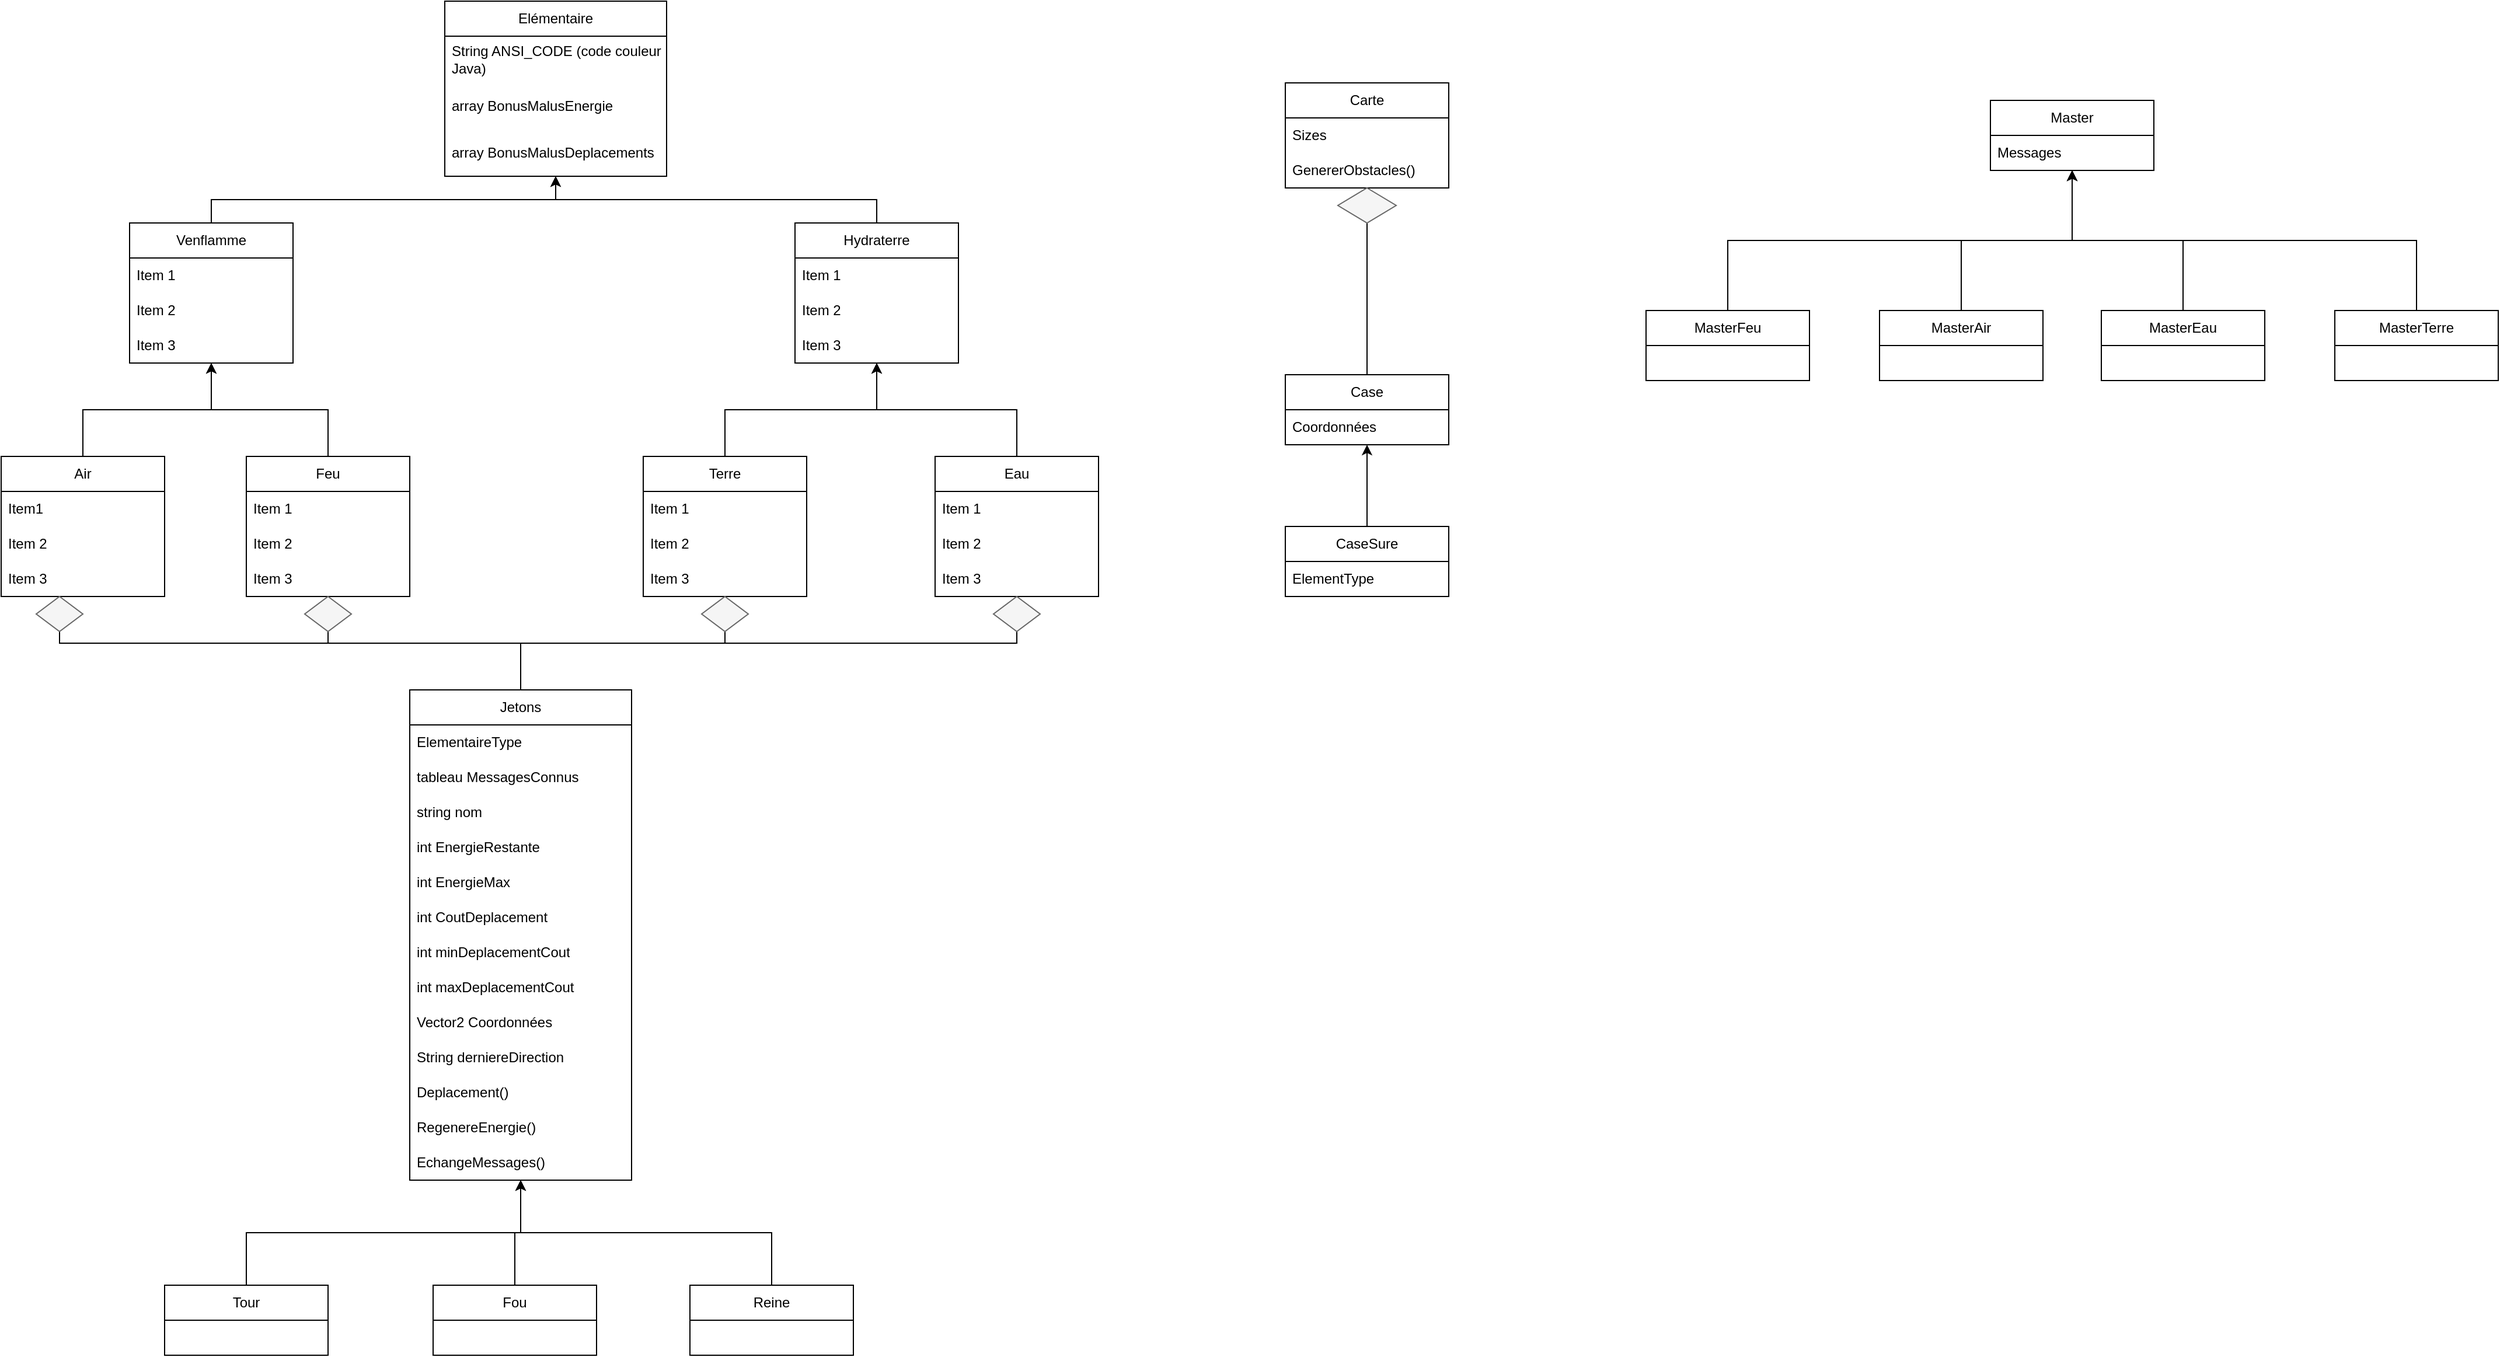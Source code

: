 <mxfile version="21.6.8" type="device" pages="2">
  <diagram name="Idées" id="6Bw6D-hlU_EkfriqBSDI">
    <mxGraphModel dx="2062" dy="731" grid="1" gridSize="10" guides="1" tooltips="1" connect="1" arrows="1" fold="1" page="1" pageScale="1" pageWidth="827" pageHeight="1169" math="0" shadow="0">
      <root>
        <mxCell id="0" />
        <mxCell id="1" parent="0" />
        <mxCell id="VKBqpCTffLv_e_p2fzaM-1" value="Elémentaire" style="swimlane;fontStyle=0;childLayout=stackLayout;horizontal=1;startSize=30;horizontalStack=0;resizeParent=1;resizeParentMax=0;resizeLast=0;collapsible=1;marginBottom=0;whiteSpace=wrap;html=1;" parent="1" vertex="1">
          <mxGeometry x="330" y="140" width="190" height="150" as="geometry" />
        </mxCell>
        <mxCell id="VKBqpCTffLv_e_p2fzaM-2" value="String ANSI_CODE (code couleur Java)" style="text;strokeColor=none;fillColor=none;align=left;verticalAlign=middle;spacingLeft=4;spacingRight=4;overflow=hidden;points=[[0,0.5],[1,0.5]];portConstraint=eastwest;rotatable=0;whiteSpace=wrap;html=1;" parent="VKBqpCTffLv_e_p2fzaM-1" vertex="1">
          <mxGeometry y="30" width="190" height="40" as="geometry" />
        </mxCell>
        <mxCell id="VKBqpCTffLv_e_p2fzaM-3" value="array BonusMalusEnergie" style="text;strokeColor=none;fillColor=none;align=left;verticalAlign=middle;spacingLeft=4;spacingRight=4;overflow=hidden;points=[[0,0.5],[1,0.5]];portConstraint=eastwest;rotatable=0;whiteSpace=wrap;html=1;" parent="VKBqpCTffLv_e_p2fzaM-1" vertex="1">
          <mxGeometry y="70" width="190" height="40" as="geometry" />
        </mxCell>
        <mxCell id="z6BsYF6sPDHCzN95Sw7b-46" value="array BonusMalusDeplacements" style="text;strokeColor=none;fillColor=none;align=left;verticalAlign=middle;spacingLeft=4;spacingRight=4;overflow=hidden;points=[[0,0.5],[1,0.5]];portConstraint=eastwest;rotatable=0;whiteSpace=wrap;html=1;" parent="VKBqpCTffLv_e_p2fzaM-1" vertex="1">
          <mxGeometry y="110" width="190" height="40" as="geometry" />
        </mxCell>
        <mxCell id="VKBqpCTffLv_e_p2fzaM-33" style="edgeStyle=orthogonalEdgeStyle;rounded=0;orthogonalLoop=1;jettySize=auto;html=1;exitX=0.5;exitY=0;exitDx=0;exitDy=0;" parent="1" source="VKBqpCTffLv_e_p2fzaM-5" target="VKBqpCTffLv_e_p2fzaM-1" edge="1">
          <mxGeometry relative="1" as="geometry" />
        </mxCell>
        <mxCell id="VKBqpCTffLv_e_p2fzaM-5" value="Venflamme" style="swimlane;fontStyle=0;childLayout=stackLayout;horizontal=1;startSize=30;horizontalStack=0;resizeParent=1;resizeParentMax=0;resizeLast=0;collapsible=1;marginBottom=0;whiteSpace=wrap;html=1;" parent="1" vertex="1">
          <mxGeometry x="60" y="330" width="140" height="120" as="geometry" />
        </mxCell>
        <mxCell id="VKBqpCTffLv_e_p2fzaM-6" value="Item 1" style="text;strokeColor=none;fillColor=none;align=left;verticalAlign=middle;spacingLeft=4;spacingRight=4;overflow=hidden;points=[[0,0.5],[1,0.5]];portConstraint=eastwest;rotatable=0;whiteSpace=wrap;html=1;" parent="VKBqpCTffLv_e_p2fzaM-5" vertex="1">
          <mxGeometry y="30" width="140" height="30" as="geometry" />
        </mxCell>
        <mxCell id="VKBqpCTffLv_e_p2fzaM-7" value="Item 2" style="text;strokeColor=none;fillColor=none;align=left;verticalAlign=middle;spacingLeft=4;spacingRight=4;overflow=hidden;points=[[0,0.5],[1,0.5]];portConstraint=eastwest;rotatable=0;whiteSpace=wrap;html=1;" parent="VKBqpCTffLv_e_p2fzaM-5" vertex="1">
          <mxGeometry y="60" width="140" height="30" as="geometry" />
        </mxCell>
        <mxCell id="VKBqpCTffLv_e_p2fzaM-8" value="Item 3" style="text;strokeColor=none;fillColor=none;align=left;verticalAlign=middle;spacingLeft=4;spacingRight=4;overflow=hidden;points=[[0,0.5],[1,0.5]];portConstraint=eastwest;rotatable=0;whiteSpace=wrap;html=1;" parent="VKBqpCTffLv_e_p2fzaM-5" vertex="1">
          <mxGeometry y="90" width="140" height="30" as="geometry" />
        </mxCell>
        <mxCell id="VKBqpCTffLv_e_p2fzaM-34" style="edgeStyle=orthogonalEdgeStyle;rounded=0;orthogonalLoop=1;jettySize=auto;html=1;exitX=0.5;exitY=0;exitDx=0;exitDy=0;" parent="1" source="VKBqpCTffLv_e_p2fzaM-9" target="VKBqpCTffLv_e_p2fzaM-1" edge="1">
          <mxGeometry relative="1" as="geometry" />
        </mxCell>
        <mxCell id="VKBqpCTffLv_e_p2fzaM-9" value="Hydraterre" style="swimlane;fontStyle=0;childLayout=stackLayout;horizontal=1;startSize=30;horizontalStack=0;resizeParent=1;resizeParentMax=0;resizeLast=0;collapsible=1;marginBottom=0;whiteSpace=wrap;html=1;" parent="1" vertex="1">
          <mxGeometry x="630" y="330" width="140" height="120" as="geometry" />
        </mxCell>
        <mxCell id="VKBqpCTffLv_e_p2fzaM-10" value="Item 1" style="text;strokeColor=none;fillColor=none;align=left;verticalAlign=middle;spacingLeft=4;spacingRight=4;overflow=hidden;points=[[0,0.5],[1,0.5]];portConstraint=eastwest;rotatable=0;whiteSpace=wrap;html=1;" parent="VKBqpCTffLv_e_p2fzaM-9" vertex="1">
          <mxGeometry y="30" width="140" height="30" as="geometry" />
        </mxCell>
        <mxCell id="VKBqpCTffLv_e_p2fzaM-11" value="Item 2" style="text;strokeColor=none;fillColor=none;align=left;verticalAlign=middle;spacingLeft=4;spacingRight=4;overflow=hidden;points=[[0,0.5],[1,0.5]];portConstraint=eastwest;rotatable=0;whiteSpace=wrap;html=1;" parent="VKBqpCTffLv_e_p2fzaM-9" vertex="1">
          <mxGeometry y="60" width="140" height="30" as="geometry" />
        </mxCell>
        <mxCell id="VKBqpCTffLv_e_p2fzaM-12" value="Item 3" style="text;strokeColor=none;fillColor=none;align=left;verticalAlign=middle;spacingLeft=4;spacingRight=4;overflow=hidden;points=[[0,0.5],[1,0.5]];portConstraint=eastwest;rotatable=0;whiteSpace=wrap;html=1;" parent="VKBqpCTffLv_e_p2fzaM-9" vertex="1">
          <mxGeometry y="90" width="140" height="30" as="geometry" />
        </mxCell>
        <mxCell id="VKBqpCTffLv_e_p2fzaM-32" style="edgeStyle=orthogonalEdgeStyle;rounded=0;orthogonalLoop=1;jettySize=auto;html=1;exitX=0.5;exitY=0;exitDx=0;exitDy=0;" parent="1" source="VKBqpCTffLv_e_p2fzaM-13" target="VKBqpCTffLv_e_p2fzaM-5" edge="1">
          <mxGeometry relative="1" as="geometry" />
        </mxCell>
        <mxCell id="VKBqpCTffLv_e_p2fzaM-13" value="Air" style="swimlane;fontStyle=0;childLayout=stackLayout;horizontal=1;startSize=30;horizontalStack=0;resizeParent=1;resizeParentMax=0;resizeLast=0;collapsible=1;marginBottom=0;whiteSpace=wrap;html=1;" parent="1" vertex="1">
          <mxGeometry x="-50" y="530" width="140" height="120" as="geometry" />
        </mxCell>
        <mxCell id="VKBqpCTffLv_e_p2fzaM-14" value="Item1" style="text;strokeColor=none;fillColor=none;align=left;verticalAlign=middle;spacingLeft=4;spacingRight=4;overflow=hidden;points=[[0,0.5],[1,0.5]];portConstraint=eastwest;rotatable=0;whiteSpace=wrap;html=1;" parent="VKBqpCTffLv_e_p2fzaM-13" vertex="1">
          <mxGeometry y="30" width="140" height="30" as="geometry" />
        </mxCell>
        <mxCell id="VKBqpCTffLv_e_p2fzaM-15" value="Item 2" style="text;strokeColor=none;fillColor=none;align=left;verticalAlign=middle;spacingLeft=4;spacingRight=4;overflow=hidden;points=[[0,0.5],[1,0.5]];portConstraint=eastwest;rotatable=0;whiteSpace=wrap;html=1;" parent="VKBqpCTffLv_e_p2fzaM-13" vertex="1">
          <mxGeometry y="60" width="140" height="30" as="geometry" />
        </mxCell>
        <mxCell id="VKBqpCTffLv_e_p2fzaM-16" value="Item 3" style="text;strokeColor=none;fillColor=none;align=left;verticalAlign=middle;spacingLeft=4;spacingRight=4;overflow=hidden;points=[[0,0.5],[1,0.5]];portConstraint=eastwest;rotatable=0;whiteSpace=wrap;html=1;" parent="VKBqpCTffLv_e_p2fzaM-13" vertex="1">
          <mxGeometry y="90" width="140" height="30" as="geometry" />
        </mxCell>
        <mxCell id="VKBqpCTffLv_e_p2fzaM-31" style="edgeStyle=orthogonalEdgeStyle;rounded=0;orthogonalLoop=1;jettySize=auto;html=1;exitX=0.5;exitY=0;exitDx=0;exitDy=0;" parent="1" source="VKBqpCTffLv_e_p2fzaM-17" target="VKBqpCTffLv_e_p2fzaM-5" edge="1">
          <mxGeometry relative="1" as="geometry" />
        </mxCell>
        <mxCell id="VKBqpCTffLv_e_p2fzaM-17" value="Feu" style="swimlane;fontStyle=0;childLayout=stackLayout;horizontal=1;startSize=30;horizontalStack=0;resizeParent=1;resizeParentMax=0;resizeLast=0;collapsible=1;marginBottom=0;whiteSpace=wrap;html=1;" parent="1" vertex="1">
          <mxGeometry x="160" y="530" width="140" height="120" as="geometry" />
        </mxCell>
        <mxCell id="VKBqpCTffLv_e_p2fzaM-18" value="Item 1" style="text;strokeColor=none;fillColor=none;align=left;verticalAlign=middle;spacingLeft=4;spacingRight=4;overflow=hidden;points=[[0,0.5],[1,0.5]];portConstraint=eastwest;rotatable=0;whiteSpace=wrap;html=1;" parent="VKBqpCTffLv_e_p2fzaM-17" vertex="1">
          <mxGeometry y="30" width="140" height="30" as="geometry" />
        </mxCell>
        <mxCell id="VKBqpCTffLv_e_p2fzaM-19" value="Item 2" style="text;strokeColor=none;fillColor=none;align=left;verticalAlign=middle;spacingLeft=4;spacingRight=4;overflow=hidden;points=[[0,0.5],[1,0.5]];portConstraint=eastwest;rotatable=0;whiteSpace=wrap;html=1;" parent="VKBqpCTffLv_e_p2fzaM-17" vertex="1">
          <mxGeometry y="60" width="140" height="30" as="geometry" />
        </mxCell>
        <mxCell id="VKBqpCTffLv_e_p2fzaM-20" value="Item 3" style="text;strokeColor=none;fillColor=none;align=left;verticalAlign=middle;spacingLeft=4;spacingRight=4;overflow=hidden;points=[[0,0.5],[1,0.5]];portConstraint=eastwest;rotatable=0;whiteSpace=wrap;html=1;" parent="VKBqpCTffLv_e_p2fzaM-17" vertex="1">
          <mxGeometry y="90" width="140" height="30" as="geometry" />
        </mxCell>
        <mxCell id="VKBqpCTffLv_e_p2fzaM-30" style="edgeStyle=orthogonalEdgeStyle;rounded=0;orthogonalLoop=1;jettySize=auto;html=1;exitX=0.5;exitY=0;exitDx=0;exitDy=0;" parent="1" source="VKBqpCTffLv_e_p2fzaM-21" target="VKBqpCTffLv_e_p2fzaM-9" edge="1">
          <mxGeometry relative="1" as="geometry" />
        </mxCell>
        <mxCell id="VKBqpCTffLv_e_p2fzaM-21" value="Terre" style="swimlane;fontStyle=0;childLayout=stackLayout;horizontal=1;startSize=30;horizontalStack=0;resizeParent=1;resizeParentMax=0;resizeLast=0;collapsible=1;marginBottom=0;whiteSpace=wrap;html=1;" parent="1" vertex="1">
          <mxGeometry x="500" y="530" width="140" height="120" as="geometry" />
        </mxCell>
        <mxCell id="VKBqpCTffLv_e_p2fzaM-22" value="Item 1" style="text;strokeColor=none;fillColor=none;align=left;verticalAlign=middle;spacingLeft=4;spacingRight=4;overflow=hidden;points=[[0,0.5],[1,0.5]];portConstraint=eastwest;rotatable=0;whiteSpace=wrap;html=1;" parent="VKBqpCTffLv_e_p2fzaM-21" vertex="1">
          <mxGeometry y="30" width="140" height="30" as="geometry" />
        </mxCell>
        <mxCell id="VKBqpCTffLv_e_p2fzaM-23" value="Item 2" style="text;strokeColor=none;fillColor=none;align=left;verticalAlign=middle;spacingLeft=4;spacingRight=4;overflow=hidden;points=[[0,0.5],[1,0.5]];portConstraint=eastwest;rotatable=0;whiteSpace=wrap;html=1;" parent="VKBqpCTffLv_e_p2fzaM-21" vertex="1">
          <mxGeometry y="60" width="140" height="30" as="geometry" />
        </mxCell>
        <mxCell id="VKBqpCTffLv_e_p2fzaM-24" value="Item 3" style="text;strokeColor=none;fillColor=none;align=left;verticalAlign=middle;spacingLeft=4;spacingRight=4;overflow=hidden;points=[[0,0.5],[1,0.5]];portConstraint=eastwest;rotatable=0;whiteSpace=wrap;html=1;" parent="VKBqpCTffLv_e_p2fzaM-21" vertex="1">
          <mxGeometry y="90" width="140" height="30" as="geometry" />
        </mxCell>
        <mxCell id="VKBqpCTffLv_e_p2fzaM-29" style="edgeStyle=orthogonalEdgeStyle;rounded=0;orthogonalLoop=1;jettySize=auto;html=1;exitX=0.5;exitY=0;exitDx=0;exitDy=0;" parent="1" source="VKBqpCTffLv_e_p2fzaM-25" target="VKBqpCTffLv_e_p2fzaM-9" edge="1">
          <mxGeometry relative="1" as="geometry" />
        </mxCell>
        <mxCell id="VKBqpCTffLv_e_p2fzaM-25" value="Eau" style="swimlane;fontStyle=0;childLayout=stackLayout;horizontal=1;startSize=30;horizontalStack=0;resizeParent=1;resizeParentMax=0;resizeLast=0;collapsible=1;marginBottom=0;whiteSpace=wrap;html=1;" parent="1" vertex="1">
          <mxGeometry x="750" y="530" width="140" height="120" as="geometry" />
        </mxCell>
        <mxCell id="VKBqpCTffLv_e_p2fzaM-26" value="Item 1" style="text;strokeColor=none;fillColor=none;align=left;verticalAlign=middle;spacingLeft=4;spacingRight=4;overflow=hidden;points=[[0,0.5],[1,0.5]];portConstraint=eastwest;rotatable=0;whiteSpace=wrap;html=1;" parent="VKBqpCTffLv_e_p2fzaM-25" vertex="1">
          <mxGeometry y="30" width="140" height="30" as="geometry" />
        </mxCell>
        <mxCell id="VKBqpCTffLv_e_p2fzaM-27" value="Item 2" style="text;strokeColor=none;fillColor=none;align=left;verticalAlign=middle;spacingLeft=4;spacingRight=4;overflow=hidden;points=[[0,0.5],[1,0.5]];portConstraint=eastwest;rotatable=0;whiteSpace=wrap;html=1;" parent="VKBqpCTffLv_e_p2fzaM-25" vertex="1">
          <mxGeometry y="60" width="140" height="30" as="geometry" />
        </mxCell>
        <mxCell id="VKBqpCTffLv_e_p2fzaM-28" value="Item 3" style="text;strokeColor=none;fillColor=none;align=left;verticalAlign=middle;spacingLeft=4;spacingRight=4;overflow=hidden;points=[[0,0.5],[1,0.5]];portConstraint=eastwest;rotatable=0;whiteSpace=wrap;html=1;" parent="VKBqpCTffLv_e_p2fzaM-25" vertex="1">
          <mxGeometry y="90" width="140" height="30" as="geometry" />
        </mxCell>
        <mxCell id="0vMl1Q9nHwoech9oRDOK-28" style="edgeStyle=orthogonalEdgeStyle;rounded=0;orthogonalLoop=1;jettySize=auto;html=1;exitX=0.5;exitY=0;exitDx=0;exitDy=0;entryX=0.357;entryY=1;entryDx=0;entryDy=0;entryPerimeter=0;" parent="1" source="0vMl1Q9nHwoech9oRDOK-1" target="VKBqpCTffLv_e_p2fzaM-16" edge="1">
          <mxGeometry relative="1" as="geometry" />
        </mxCell>
        <mxCell id="0vMl1Q9nHwoech9oRDOK-30" style="edgeStyle=orthogonalEdgeStyle;rounded=0;orthogonalLoop=1;jettySize=auto;html=1;exitX=0.5;exitY=0;exitDx=0;exitDy=0;" parent="1" source="0vMl1Q9nHwoech9oRDOK-1" target="VKBqpCTffLv_e_p2fzaM-17" edge="1">
          <mxGeometry relative="1" as="geometry" />
        </mxCell>
        <mxCell id="0vMl1Q9nHwoech9oRDOK-31" style="edgeStyle=orthogonalEdgeStyle;rounded=0;orthogonalLoop=1;jettySize=auto;html=1;exitX=0.5;exitY=0;exitDx=0;exitDy=0;" parent="1" source="0vMl1Q9nHwoech9oRDOK-1" target="VKBqpCTffLv_e_p2fzaM-21" edge="1">
          <mxGeometry relative="1" as="geometry" />
        </mxCell>
        <mxCell id="0vMl1Q9nHwoech9oRDOK-32" style="edgeStyle=orthogonalEdgeStyle;rounded=0;orthogonalLoop=1;jettySize=auto;html=1;exitX=0.5;exitY=0;exitDx=0;exitDy=0;" parent="1" source="0vMl1Q9nHwoech9oRDOK-1" target="VKBqpCTffLv_e_p2fzaM-25" edge="1">
          <mxGeometry relative="1" as="geometry" />
        </mxCell>
        <mxCell id="0vMl1Q9nHwoech9oRDOK-1" value="Jetons" style="swimlane;fontStyle=0;childLayout=stackLayout;horizontal=1;startSize=30;horizontalStack=0;resizeParent=1;resizeParentMax=0;resizeLast=0;collapsible=1;marginBottom=0;whiteSpace=wrap;html=1;" parent="1" vertex="1">
          <mxGeometry x="300" y="730" width="190" height="420" as="geometry" />
        </mxCell>
        <mxCell id="0vMl1Q9nHwoech9oRDOK-2" value="ElementaireType" style="text;strokeColor=none;fillColor=none;align=left;verticalAlign=middle;spacingLeft=4;spacingRight=4;overflow=hidden;points=[[0,0.5],[1,0.5]];portConstraint=eastwest;rotatable=0;whiteSpace=wrap;html=1;" parent="0vMl1Q9nHwoech9oRDOK-1" vertex="1">
          <mxGeometry y="30" width="190" height="30" as="geometry" />
        </mxCell>
        <mxCell id="0vMl1Q9nHwoech9oRDOK-3" value="tableau MessagesConnus" style="text;strokeColor=none;fillColor=none;align=left;verticalAlign=middle;spacingLeft=4;spacingRight=4;overflow=hidden;points=[[0,0.5],[1,0.5]];portConstraint=eastwest;rotatable=0;whiteSpace=wrap;html=1;" parent="0vMl1Q9nHwoech9oRDOK-1" vertex="1">
          <mxGeometry y="60" width="190" height="30" as="geometry" />
        </mxCell>
        <mxCell id="0vMl1Q9nHwoech9oRDOK-4" value="string nom" style="text;strokeColor=none;fillColor=none;align=left;verticalAlign=middle;spacingLeft=4;spacingRight=4;overflow=hidden;points=[[0,0.5],[1,0.5]];portConstraint=eastwest;rotatable=0;whiteSpace=wrap;html=1;" parent="0vMl1Q9nHwoech9oRDOK-1" vertex="1">
          <mxGeometry y="90" width="190" height="30" as="geometry" />
        </mxCell>
        <mxCell id="z6BsYF6sPDHCzN95Sw7b-25" value="int EnergieRestante" style="text;strokeColor=none;fillColor=none;align=left;verticalAlign=middle;spacingLeft=4;spacingRight=4;overflow=hidden;points=[[0,0.5],[1,0.5]];portConstraint=eastwest;rotatable=0;whiteSpace=wrap;html=1;" parent="0vMl1Q9nHwoech9oRDOK-1" vertex="1">
          <mxGeometry y="120" width="190" height="30" as="geometry" />
        </mxCell>
        <mxCell id="z6BsYF6sPDHCzN95Sw7b-28" value="int EnergieMax" style="text;strokeColor=none;fillColor=none;align=left;verticalAlign=middle;spacingLeft=4;spacingRight=4;overflow=hidden;points=[[0,0.5],[1,0.5]];portConstraint=eastwest;rotatable=0;whiteSpace=wrap;html=1;" parent="0vMl1Q9nHwoech9oRDOK-1" vertex="1">
          <mxGeometry y="150" width="190" height="30" as="geometry" />
        </mxCell>
        <mxCell id="z6BsYF6sPDHCzN95Sw7b-29" value="int CoutDeplacement" style="text;strokeColor=none;fillColor=none;align=left;verticalAlign=middle;spacingLeft=4;spacingRight=4;overflow=hidden;points=[[0,0.5],[1,0.5]];portConstraint=eastwest;rotatable=0;whiteSpace=wrap;html=1;" parent="0vMl1Q9nHwoech9oRDOK-1" vertex="1">
          <mxGeometry y="180" width="190" height="30" as="geometry" />
        </mxCell>
        <mxCell id="z6BsYF6sPDHCzN95Sw7b-31" value="int minDeplacementCout" style="text;strokeColor=none;fillColor=none;align=left;verticalAlign=middle;spacingLeft=4;spacingRight=4;overflow=hidden;points=[[0,0.5],[1,0.5]];portConstraint=eastwest;rotatable=0;whiteSpace=wrap;html=1;" parent="0vMl1Q9nHwoech9oRDOK-1" vertex="1">
          <mxGeometry y="210" width="190" height="30" as="geometry" />
        </mxCell>
        <mxCell id="z6BsYF6sPDHCzN95Sw7b-30" value="int maxDeplacementCout" style="text;strokeColor=none;fillColor=none;align=left;verticalAlign=middle;spacingLeft=4;spacingRight=4;overflow=hidden;points=[[0,0.5],[1,0.5]];portConstraint=eastwest;rotatable=0;whiteSpace=wrap;html=1;" parent="0vMl1Q9nHwoech9oRDOK-1" vertex="1">
          <mxGeometry y="240" width="190" height="30" as="geometry" />
        </mxCell>
        <mxCell id="z6BsYF6sPDHCzN95Sw7b-35" value="Vector2 Coordonnées" style="text;strokeColor=none;fillColor=none;align=left;verticalAlign=middle;spacingLeft=4;spacingRight=4;overflow=hidden;points=[[0,0.5],[1,0.5]];portConstraint=eastwest;rotatable=0;whiteSpace=wrap;html=1;" parent="0vMl1Q9nHwoech9oRDOK-1" vertex="1">
          <mxGeometry y="270" width="190" height="30" as="geometry" />
        </mxCell>
        <mxCell id="z6BsYF6sPDHCzN95Sw7b-49" value="String derniereDirection" style="text;strokeColor=none;fillColor=none;align=left;verticalAlign=middle;spacingLeft=4;spacingRight=4;overflow=hidden;points=[[0,0.5],[1,0.5]];portConstraint=eastwest;rotatable=0;whiteSpace=wrap;html=1;" parent="0vMl1Q9nHwoech9oRDOK-1" vertex="1">
          <mxGeometry y="300" width="190" height="30" as="geometry" />
        </mxCell>
        <mxCell id="z6BsYF6sPDHCzN95Sw7b-32" value="Deplacement()" style="text;strokeColor=none;fillColor=none;align=left;verticalAlign=middle;spacingLeft=4;spacingRight=4;overflow=hidden;points=[[0,0.5],[1,0.5]];portConstraint=eastwest;rotatable=0;whiteSpace=wrap;html=1;" parent="0vMl1Q9nHwoech9oRDOK-1" vertex="1">
          <mxGeometry y="330" width="190" height="30" as="geometry" />
        </mxCell>
        <mxCell id="z6BsYF6sPDHCzN95Sw7b-33" value="RegenereEnergie()" style="text;strokeColor=none;fillColor=none;align=left;verticalAlign=middle;spacingLeft=4;spacingRight=4;overflow=hidden;points=[[0,0.5],[1,0.5]];portConstraint=eastwest;rotatable=0;whiteSpace=wrap;html=1;" parent="0vMl1Q9nHwoech9oRDOK-1" vertex="1">
          <mxGeometry y="360" width="190" height="30" as="geometry" />
        </mxCell>
        <mxCell id="z6BsYF6sPDHCzN95Sw7b-34" value="EchangeMessages()" style="text;strokeColor=none;fillColor=none;align=left;verticalAlign=middle;spacingLeft=4;spacingRight=4;overflow=hidden;points=[[0,0.5],[1,0.5]];portConstraint=eastwest;rotatable=0;whiteSpace=wrap;html=1;" parent="0vMl1Q9nHwoech9oRDOK-1" vertex="1">
          <mxGeometry y="390" width="190" height="30" as="geometry" />
        </mxCell>
        <mxCell id="0vMl1Q9nHwoech9oRDOK-25" style="edgeStyle=orthogonalEdgeStyle;rounded=0;orthogonalLoop=1;jettySize=auto;html=1;exitX=0.5;exitY=0;exitDx=0;exitDy=0;" parent="1" source="0vMl1Q9nHwoech9oRDOK-5" target="0vMl1Q9nHwoech9oRDOK-1" edge="1">
          <mxGeometry relative="1" as="geometry" />
        </mxCell>
        <mxCell id="0vMl1Q9nHwoech9oRDOK-5" value="Tour" style="swimlane;fontStyle=0;childLayout=stackLayout;horizontal=1;startSize=30;horizontalStack=0;resizeParent=1;resizeParentMax=0;resizeLast=0;collapsible=1;marginBottom=0;whiteSpace=wrap;html=1;" parent="1" vertex="1">
          <mxGeometry x="90" y="1240" width="140" height="60" as="geometry" />
        </mxCell>
        <mxCell id="z6BsYF6sPDHCzN95Sw7b-24" style="edgeStyle=orthogonalEdgeStyle;rounded=0;orthogonalLoop=1;jettySize=auto;html=1;exitX=0.5;exitY=0;exitDx=0;exitDy=0;" parent="1" source="0vMl1Q9nHwoech9oRDOK-10" target="0vMl1Q9nHwoech9oRDOK-1" edge="1">
          <mxGeometry relative="1" as="geometry" />
        </mxCell>
        <mxCell id="0vMl1Q9nHwoech9oRDOK-10" value="Reine" style="swimlane;fontStyle=0;childLayout=stackLayout;horizontal=1;startSize=30;horizontalStack=0;resizeParent=1;resizeParentMax=0;resizeLast=0;collapsible=1;marginBottom=0;whiteSpace=wrap;html=1;" parent="1" vertex="1">
          <mxGeometry x="540" y="1240" width="140" height="60" as="geometry" />
        </mxCell>
        <mxCell id="0vMl1Q9nHwoech9oRDOK-26" style="edgeStyle=orthogonalEdgeStyle;rounded=0;orthogonalLoop=1;jettySize=auto;html=1;exitX=0.5;exitY=0;exitDx=0;exitDy=0;" parent="1" source="0vMl1Q9nHwoech9oRDOK-15" target="0vMl1Q9nHwoech9oRDOK-1" edge="1">
          <mxGeometry relative="1" as="geometry" />
        </mxCell>
        <mxCell id="0vMl1Q9nHwoech9oRDOK-15" value="Fou" style="swimlane;fontStyle=0;childLayout=stackLayout;horizontal=1;startSize=30;horizontalStack=0;resizeParent=1;resizeParentMax=0;resizeLast=0;collapsible=1;marginBottom=0;whiteSpace=wrap;html=1;" parent="1" vertex="1">
          <mxGeometry x="320" y="1240" width="140" height="60" as="geometry" />
        </mxCell>
        <mxCell id="0vMl1Q9nHwoech9oRDOK-29" value="" style="rhombus;whiteSpace=wrap;html=1;fillColor=#f5f5f5;fontColor=#333333;strokeColor=#666666;" parent="1" vertex="1">
          <mxGeometry x="-20" y="650" width="40" height="30" as="geometry" />
        </mxCell>
        <mxCell id="0vMl1Q9nHwoech9oRDOK-33" value="" style="rhombus;whiteSpace=wrap;html=1;fillColor=#f5f5f5;fontColor=#333333;strokeColor=#666666;" parent="1" vertex="1">
          <mxGeometry x="210" y="650" width="40" height="30" as="geometry" />
        </mxCell>
        <mxCell id="0vMl1Q9nHwoech9oRDOK-34" value="" style="rhombus;whiteSpace=wrap;html=1;fillColor=#f5f5f5;fontColor=#333333;strokeColor=#666666;" parent="1" vertex="1">
          <mxGeometry x="550" y="650" width="40" height="30" as="geometry" />
        </mxCell>
        <mxCell id="0vMl1Q9nHwoech9oRDOK-35" value="" style="rhombus;whiteSpace=wrap;html=1;fillColor=#f5f5f5;fontColor=#333333;strokeColor=#666666;" parent="1" vertex="1">
          <mxGeometry x="800" y="650" width="40" height="30" as="geometry" />
        </mxCell>
        <mxCell id="z6BsYF6sPDHCzN95Sw7b-1" value="Carte" style="swimlane;fontStyle=0;childLayout=stackLayout;horizontal=1;startSize=30;horizontalStack=0;resizeParent=1;resizeParentMax=0;resizeLast=0;collapsible=1;marginBottom=0;whiteSpace=wrap;html=1;" parent="1" vertex="1">
          <mxGeometry x="1050" y="210" width="140" height="90" as="geometry" />
        </mxCell>
        <mxCell id="z6BsYF6sPDHCzN95Sw7b-2" value="Sizes" style="text;strokeColor=none;fillColor=none;align=left;verticalAlign=middle;spacingLeft=4;spacingRight=4;overflow=hidden;points=[[0,0.5],[1,0.5]];portConstraint=eastwest;rotatable=0;whiteSpace=wrap;html=1;" parent="z6BsYF6sPDHCzN95Sw7b-1" vertex="1">
          <mxGeometry y="30" width="140" height="30" as="geometry" />
        </mxCell>
        <mxCell id="z6BsYF6sPDHCzN95Sw7b-3" value="GenererObstacles()" style="text;strokeColor=none;fillColor=none;align=left;verticalAlign=middle;spacingLeft=4;spacingRight=4;overflow=hidden;points=[[0,0.5],[1,0.5]];portConstraint=eastwest;rotatable=0;whiteSpace=wrap;html=1;" parent="z6BsYF6sPDHCzN95Sw7b-1" vertex="1">
          <mxGeometry y="60" width="140" height="30" as="geometry" />
        </mxCell>
        <mxCell id="z6BsYF6sPDHCzN95Sw7b-10" style="edgeStyle=orthogonalEdgeStyle;rounded=0;orthogonalLoop=1;jettySize=auto;html=1;exitX=0.5;exitY=0;exitDx=0;exitDy=0;" parent="1" source="z6BsYF6sPDHCzN95Sw7b-12" target="z6BsYF6sPDHCzN95Sw7b-1" edge="1">
          <mxGeometry relative="1" as="geometry" />
        </mxCell>
        <mxCell id="z6BsYF6sPDHCzN95Sw7b-12" value="Case" style="swimlane;fontStyle=0;childLayout=stackLayout;horizontal=1;startSize=30;horizontalStack=0;resizeParent=1;resizeParentMax=0;resizeLast=0;collapsible=1;marginBottom=0;whiteSpace=wrap;html=1;" parent="1" vertex="1">
          <mxGeometry x="1050" y="460" width="140" height="60" as="geometry" />
        </mxCell>
        <mxCell id="z6BsYF6sPDHCzN95Sw7b-41" value="Coordonnées" style="text;strokeColor=none;fillColor=none;align=left;verticalAlign=middle;spacingLeft=4;spacingRight=4;overflow=hidden;points=[[0,0.5],[1,0.5]];portConstraint=eastwest;rotatable=0;whiteSpace=wrap;html=1;" parent="z6BsYF6sPDHCzN95Sw7b-12" vertex="1">
          <mxGeometry y="30" width="140" height="30" as="geometry" />
        </mxCell>
        <mxCell id="z6BsYF6sPDHCzN95Sw7b-16" style="edgeStyle=orthogonalEdgeStyle;rounded=0;orthogonalLoop=1;jettySize=auto;html=1;exitX=0.5;exitY=0;exitDx=0;exitDy=0;" parent="1" source="z6BsYF6sPDHCzN95Sw7b-17" target="z6BsYF6sPDHCzN95Sw7b-12" edge="1">
          <mxGeometry relative="1" as="geometry" />
        </mxCell>
        <mxCell id="z6BsYF6sPDHCzN95Sw7b-17" value="CaseSure" style="swimlane;fontStyle=0;childLayout=stackLayout;horizontal=1;startSize=30;horizontalStack=0;resizeParent=1;resizeParentMax=0;resizeLast=0;collapsible=1;marginBottom=0;whiteSpace=wrap;html=1;" parent="1" vertex="1">
          <mxGeometry x="1050" y="590" width="140" height="60" as="geometry" />
        </mxCell>
        <mxCell id="z6BsYF6sPDHCzN95Sw7b-42" value="ElementType" style="text;strokeColor=none;fillColor=none;align=left;verticalAlign=middle;spacingLeft=4;spacingRight=4;overflow=hidden;points=[[0,0.5],[1,0.5]];portConstraint=eastwest;rotatable=0;whiteSpace=wrap;html=1;" parent="z6BsYF6sPDHCzN95Sw7b-17" vertex="1">
          <mxGeometry y="30" width="140" height="30" as="geometry" />
        </mxCell>
        <mxCell id="z6BsYF6sPDHCzN95Sw7b-21" value="" style="rhombus;whiteSpace=wrap;html=1;fillColor=#f5f5f5;fontColor=#333333;strokeColor=#666666;" parent="1" vertex="1">
          <mxGeometry x="1095" y="300" width="50" height="30" as="geometry" />
        </mxCell>
        <mxCell id="grQHXvNIdgbmiQ5vVSQQ-1" value="Master" style="swimlane;fontStyle=0;childLayout=stackLayout;horizontal=1;startSize=30;horizontalStack=0;resizeParent=1;resizeParentMax=0;resizeLast=0;collapsible=1;marginBottom=0;whiteSpace=wrap;html=1;" vertex="1" parent="1">
          <mxGeometry x="1654" y="225" width="140" height="60" as="geometry" />
        </mxCell>
        <mxCell id="grQHXvNIdgbmiQ5vVSQQ-2" value="Messages" style="text;strokeColor=none;fillColor=none;align=left;verticalAlign=middle;spacingLeft=4;spacingRight=4;overflow=hidden;points=[[0,0.5],[1,0.5]];portConstraint=eastwest;rotatable=0;whiteSpace=wrap;html=1;" vertex="1" parent="grQHXvNIdgbmiQ5vVSQQ-1">
          <mxGeometry y="30" width="140" height="30" as="geometry" />
        </mxCell>
        <mxCell id="grQHXvNIdgbmiQ5vVSQQ-24" style="edgeStyle=orthogonalEdgeStyle;rounded=0;orthogonalLoop=1;jettySize=auto;html=1;exitX=0.5;exitY=0;exitDx=0;exitDy=0;" edge="1" parent="1" source="grQHXvNIdgbmiQ5vVSQQ-16" target="grQHXvNIdgbmiQ5vVSQQ-1">
          <mxGeometry relative="1" as="geometry" />
        </mxCell>
        <mxCell id="grQHXvNIdgbmiQ5vVSQQ-16" value="MasterFeu" style="swimlane;fontStyle=0;childLayout=stackLayout;horizontal=1;startSize=30;horizontalStack=0;resizeParent=1;resizeParentMax=0;resizeLast=0;collapsible=1;marginBottom=0;whiteSpace=wrap;html=1;" vertex="1" parent="1">
          <mxGeometry x="1359" y="405" width="140" height="60" as="geometry" />
        </mxCell>
        <mxCell id="grQHXvNIdgbmiQ5vVSQQ-25" style="edgeStyle=orthogonalEdgeStyle;rounded=0;orthogonalLoop=1;jettySize=auto;html=1;exitX=0.5;exitY=0;exitDx=0;exitDy=0;" edge="1" parent="1" source="grQHXvNIdgbmiQ5vVSQQ-18" target="grQHXvNIdgbmiQ5vVSQQ-1">
          <mxGeometry relative="1" as="geometry" />
        </mxCell>
        <mxCell id="grQHXvNIdgbmiQ5vVSQQ-18" value="MasterAir" style="swimlane;fontStyle=0;childLayout=stackLayout;horizontal=1;startSize=30;horizontalStack=0;resizeParent=1;resizeParentMax=0;resizeLast=0;collapsible=1;marginBottom=0;whiteSpace=wrap;html=1;" vertex="1" parent="1">
          <mxGeometry x="1559" y="405" width="140" height="60" as="geometry" />
        </mxCell>
        <mxCell id="grQHXvNIdgbmiQ5vVSQQ-26" style="edgeStyle=orthogonalEdgeStyle;rounded=0;orthogonalLoop=1;jettySize=auto;html=1;exitX=0.5;exitY=0;exitDx=0;exitDy=0;" edge="1" parent="1" source="grQHXvNIdgbmiQ5vVSQQ-20" target="grQHXvNIdgbmiQ5vVSQQ-1">
          <mxGeometry relative="1" as="geometry" />
        </mxCell>
        <mxCell id="grQHXvNIdgbmiQ5vVSQQ-20" value="MasterEau" style="swimlane;fontStyle=0;childLayout=stackLayout;horizontal=1;startSize=30;horizontalStack=0;resizeParent=1;resizeParentMax=0;resizeLast=0;collapsible=1;marginBottom=0;whiteSpace=wrap;html=1;" vertex="1" parent="1">
          <mxGeometry x="1749" y="405" width="140" height="60" as="geometry" />
        </mxCell>
        <mxCell id="grQHXvNIdgbmiQ5vVSQQ-27" style="edgeStyle=orthogonalEdgeStyle;rounded=0;orthogonalLoop=1;jettySize=auto;html=1;exitX=0.5;exitY=0;exitDx=0;exitDy=0;" edge="1" parent="1" source="grQHXvNIdgbmiQ5vVSQQ-22" target="grQHXvNIdgbmiQ5vVSQQ-1">
          <mxGeometry relative="1" as="geometry" />
        </mxCell>
        <mxCell id="grQHXvNIdgbmiQ5vVSQQ-22" value="MasterTerre" style="swimlane;fontStyle=0;childLayout=stackLayout;horizontal=1;startSize=30;horizontalStack=0;resizeParent=1;resizeParentMax=0;resizeLast=0;collapsible=1;marginBottom=0;whiteSpace=wrap;html=1;" vertex="1" parent="1">
          <mxGeometry x="1949" y="405" width="140" height="60" as="geometry" />
        </mxCell>
      </root>
    </mxGraphModel>
  </diagram>
  <diagram id="gEWk_SQpn0b22gYhfM8H" name="Page-2">
    <mxGraphModel dx="1050" dy="621" grid="1" gridSize="10" guides="1" tooltips="1" connect="1" arrows="1" fold="1" page="1" pageScale="1" pageWidth="827" pageHeight="1169" math="0" shadow="0">
      <root>
        <mxCell id="0" />
        <mxCell id="1" parent="0" />
      </root>
    </mxGraphModel>
  </diagram>
</mxfile>
